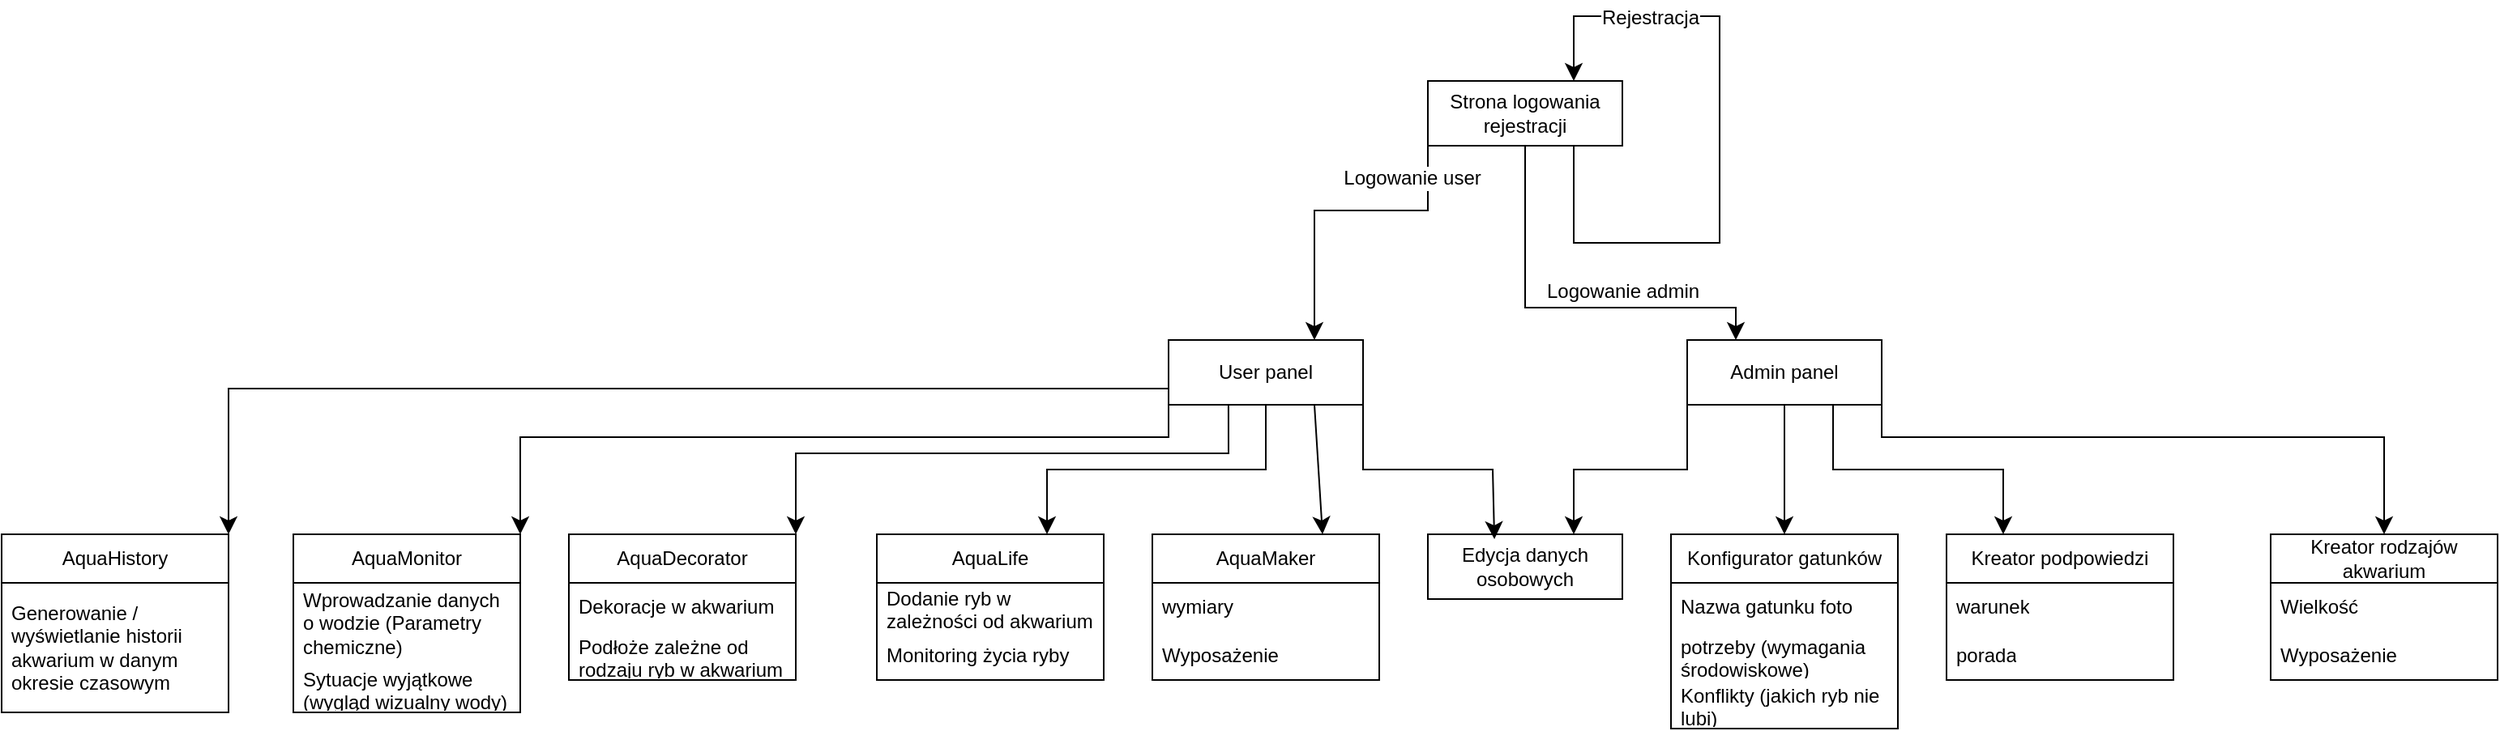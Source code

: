 <mxfile version="23.1.5" type="device">
  <diagram name="Strona-1" id="lYA9xT5RgmgEk0NPdWA2">
    <mxGraphModel dx="2501" dy="796" grid="1" gridSize="10" guides="1" tooltips="1" connect="1" arrows="1" fold="1" page="1" pageScale="1" pageWidth="827" pageHeight="1169" math="0" shadow="0">
      <root>
        <mxCell id="0" />
        <mxCell id="1" parent="0" />
        <mxCell id="O7UDizKWBBg_09-T7Ho4-1" value="Strona logowania rejestracji" style="rounded=0;whiteSpace=wrap;html=1;" vertex="1" parent="1">
          <mxGeometry x="360" y="80" width="120" height="40" as="geometry" />
        </mxCell>
        <mxCell id="O7UDizKWBBg_09-T7Ho4-2" value="" style="endArrow=classic;html=1;rounded=0;fontSize=12;startSize=8;endSize=8;exitX=0.75;exitY=1;exitDx=0;exitDy=0;entryX=0.75;entryY=0;entryDx=0;entryDy=0;" edge="1" parent="1" source="O7UDizKWBBg_09-T7Ho4-1" target="O7UDizKWBBg_09-T7Ho4-1">
          <mxGeometry width="50" height="50" relative="1" as="geometry">
            <mxPoint x="670" y="330" as="sourcePoint" />
            <mxPoint x="440" y="40" as="targetPoint" />
            <Array as="points">
              <mxPoint x="450" y="180" />
              <mxPoint x="540" y="180" />
              <mxPoint x="540" y="40" />
              <mxPoint x="450" y="40" />
            </Array>
          </mxGeometry>
        </mxCell>
        <mxCell id="O7UDizKWBBg_09-T7Ho4-3" value="Rejestracja" style="edgeLabel;html=1;align=center;verticalAlign=middle;resizable=0;points=[];fontSize=12;" vertex="1" connectable="0" parent="O7UDizKWBBg_09-T7Ho4-2">
          <mxGeometry x="0.585" y="1" relative="1" as="geometry">
            <mxPoint as="offset" />
          </mxGeometry>
        </mxCell>
        <mxCell id="O7UDizKWBBg_09-T7Ho4-4" value="User panel" style="rounded=0;whiteSpace=wrap;html=1;" vertex="1" parent="1">
          <mxGeometry x="200" y="240" width="120" height="40" as="geometry" />
        </mxCell>
        <mxCell id="O7UDizKWBBg_09-T7Ho4-5" value="Admin panel" style="rounded=0;whiteSpace=wrap;html=1;" vertex="1" parent="1">
          <mxGeometry x="520" y="240" width="120" height="40" as="geometry" />
        </mxCell>
        <mxCell id="O7UDizKWBBg_09-T7Ho4-6" value="" style="endArrow=classic;html=1;rounded=0;fontSize=12;startSize=8;endSize=8;exitX=0;exitY=1;exitDx=0;exitDy=0;entryX=0.75;entryY=0;entryDx=0;entryDy=0;" edge="1" parent="1" source="O7UDizKWBBg_09-T7Ho4-1" target="O7UDizKWBBg_09-T7Ho4-4">
          <mxGeometry width="50" height="50" relative="1" as="geometry">
            <mxPoint x="670" y="330" as="sourcePoint" />
            <mxPoint x="720" y="280" as="targetPoint" />
            <Array as="points">
              <mxPoint x="360" y="160" />
              <mxPoint x="290" y="160" />
            </Array>
          </mxGeometry>
        </mxCell>
        <mxCell id="O7UDizKWBBg_09-T7Ho4-7" value="Logowanie user" style="edgeLabel;html=1;align=center;verticalAlign=middle;resizable=0;points=[];fontSize=12;" vertex="1" connectable="0" parent="O7UDizKWBBg_09-T7Ho4-6">
          <mxGeometry x="-0.705" y="3" relative="1" as="geometry">
            <mxPoint x="-13" y="-8" as="offset" />
          </mxGeometry>
        </mxCell>
        <mxCell id="O7UDizKWBBg_09-T7Ho4-8" value="" style="endArrow=classic;html=1;rounded=0;fontSize=12;startSize=8;endSize=8;exitX=0.5;exitY=1;exitDx=0;exitDy=0;entryX=0.25;entryY=0;entryDx=0;entryDy=0;" edge="1" parent="1" source="O7UDizKWBBg_09-T7Ho4-1" target="O7UDizKWBBg_09-T7Ho4-5">
          <mxGeometry width="50" height="50" relative="1" as="geometry">
            <mxPoint x="670" y="330" as="sourcePoint" />
            <mxPoint x="420" y="210" as="targetPoint" />
            <Array as="points">
              <mxPoint x="420" y="220" />
              <mxPoint x="550" y="220" />
            </Array>
          </mxGeometry>
        </mxCell>
        <mxCell id="O7UDizKWBBg_09-T7Ho4-9" value="Logowanie admin" style="edgeLabel;html=1;align=center;verticalAlign=middle;resizable=0;points=[];fontSize=12;" vertex="1" connectable="0" parent="O7UDizKWBBg_09-T7Ho4-8">
          <mxGeometry x="-0.352" y="4" relative="1" as="geometry">
            <mxPoint x="56" y="9" as="offset" />
          </mxGeometry>
        </mxCell>
        <mxCell id="O7UDizKWBBg_09-T7Ho4-10" value="Edycja danych osobowych" style="rounded=0;whiteSpace=wrap;html=1;" vertex="1" parent="1">
          <mxGeometry x="360" y="360" width="120" height="40" as="geometry" />
        </mxCell>
        <mxCell id="O7UDizKWBBg_09-T7Ho4-11" value="" style="endArrow=classic;html=1;rounded=0;fontSize=12;startSize=8;endSize=8;exitX=0;exitY=1;exitDx=0;exitDy=0;entryX=0.75;entryY=0;entryDx=0;entryDy=0;" edge="1" parent="1" source="O7UDizKWBBg_09-T7Ho4-5" target="O7UDizKWBBg_09-T7Ho4-10">
          <mxGeometry width="50" height="50" relative="1" as="geometry">
            <mxPoint x="670" y="330" as="sourcePoint" />
            <mxPoint x="720" y="280" as="targetPoint" />
            <Array as="points">
              <mxPoint x="520" y="320" />
              <mxPoint x="450" y="320" />
            </Array>
          </mxGeometry>
        </mxCell>
        <mxCell id="O7UDizKWBBg_09-T7Ho4-13" value="" style="endArrow=classic;html=1;rounded=0;fontSize=12;startSize=8;endSize=8;exitX=1;exitY=1;exitDx=0;exitDy=0;entryX=0.342;entryY=0.075;entryDx=0;entryDy=0;entryPerimeter=0;" edge="1" parent="1" source="O7UDizKWBBg_09-T7Ho4-4" target="O7UDizKWBBg_09-T7Ho4-10">
          <mxGeometry width="50" height="50" relative="1" as="geometry">
            <mxPoint x="670" y="330" as="sourcePoint" />
            <mxPoint x="720" y="280" as="targetPoint" />
            <Array as="points">
              <mxPoint x="320" y="320" />
              <mxPoint x="400" y="320" />
            </Array>
          </mxGeometry>
        </mxCell>
        <mxCell id="O7UDizKWBBg_09-T7Ho4-14" value="" style="endArrow=classic;html=1;rounded=0;fontSize=12;startSize=8;endSize=8;entryX=0.5;entryY=0;entryDx=0;entryDy=0;exitX=0.5;exitY=1;exitDx=0;exitDy=0;" edge="1" parent="1" source="O7UDizKWBBg_09-T7Ho4-5" target="O7UDizKWBBg_09-T7Ho4-16">
          <mxGeometry width="50" height="50" relative="1" as="geometry">
            <mxPoint x="550" y="280" as="sourcePoint" />
            <mxPoint x="550" y="340" as="targetPoint" />
          </mxGeometry>
        </mxCell>
        <mxCell id="O7UDizKWBBg_09-T7Ho4-16" value="Konfigurator gatunków" style="swimlane;fontStyle=0;childLayout=stackLayout;horizontal=1;startSize=30;horizontalStack=0;resizeParent=1;resizeParentMax=0;resizeLast=0;collapsible=1;marginBottom=0;whiteSpace=wrap;html=1;" vertex="1" parent="1">
          <mxGeometry x="510" y="360" width="140" height="120" as="geometry" />
        </mxCell>
        <mxCell id="O7UDizKWBBg_09-T7Ho4-17" value="Nazwa gatunku foto" style="text;strokeColor=none;fillColor=none;align=left;verticalAlign=middle;spacingLeft=4;spacingRight=4;overflow=hidden;points=[[0,0.5],[1,0.5]];portConstraint=eastwest;rotatable=0;whiteSpace=wrap;html=1;" vertex="1" parent="O7UDizKWBBg_09-T7Ho4-16">
          <mxGeometry y="30" width="140" height="30" as="geometry" />
        </mxCell>
        <mxCell id="O7UDizKWBBg_09-T7Ho4-18" value="potrzeby (wymagania środowiskowe)" style="text;strokeColor=none;fillColor=none;align=left;verticalAlign=middle;spacingLeft=4;spacingRight=4;overflow=hidden;points=[[0,0.5],[1,0.5]];portConstraint=eastwest;rotatable=0;whiteSpace=wrap;html=1;" vertex="1" parent="O7UDizKWBBg_09-T7Ho4-16">
          <mxGeometry y="60" width="140" height="30" as="geometry" />
        </mxCell>
        <mxCell id="O7UDizKWBBg_09-T7Ho4-19" value="Konflikty (jakich ryb nie lubi)" style="text;strokeColor=none;fillColor=none;align=left;verticalAlign=middle;spacingLeft=4;spacingRight=4;overflow=hidden;points=[[0,0.5],[1,0.5]];portConstraint=eastwest;rotatable=0;whiteSpace=wrap;html=1;" vertex="1" parent="O7UDizKWBBg_09-T7Ho4-16">
          <mxGeometry y="90" width="140" height="30" as="geometry" />
        </mxCell>
        <mxCell id="O7UDizKWBBg_09-T7Ho4-20" value="Kreator podpowiedzi" style="swimlane;fontStyle=0;childLayout=stackLayout;horizontal=1;startSize=30;horizontalStack=0;resizeParent=1;resizeParentMax=0;resizeLast=0;collapsible=1;marginBottom=0;whiteSpace=wrap;html=1;" vertex="1" parent="1">
          <mxGeometry x="680" y="360" width="140" height="90" as="geometry" />
        </mxCell>
        <mxCell id="O7UDizKWBBg_09-T7Ho4-21" value="warunek" style="text;strokeColor=none;fillColor=none;align=left;verticalAlign=middle;spacingLeft=4;spacingRight=4;overflow=hidden;points=[[0,0.5],[1,0.5]];portConstraint=eastwest;rotatable=0;whiteSpace=wrap;html=1;" vertex="1" parent="O7UDizKWBBg_09-T7Ho4-20">
          <mxGeometry y="30" width="140" height="30" as="geometry" />
        </mxCell>
        <mxCell id="O7UDizKWBBg_09-T7Ho4-22" value="porada" style="text;strokeColor=none;fillColor=none;align=left;verticalAlign=middle;spacingLeft=4;spacingRight=4;overflow=hidden;points=[[0,0.5],[1,0.5]];portConstraint=eastwest;rotatable=0;whiteSpace=wrap;html=1;" vertex="1" parent="O7UDizKWBBg_09-T7Ho4-20">
          <mxGeometry y="60" width="140" height="30" as="geometry" />
        </mxCell>
        <mxCell id="O7UDizKWBBg_09-T7Ho4-25" value="" style="endArrow=classic;html=1;rounded=0;fontSize=12;startSize=8;endSize=8;exitX=0.75;exitY=1;exitDx=0;exitDy=0;entryX=0.25;entryY=0;entryDx=0;entryDy=0;" edge="1" parent="1" source="O7UDizKWBBg_09-T7Ho4-5" target="O7UDizKWBBg_09-T7Ho4-20">
          <mxGeometry width="50" height="50" relative="1" as="geometry">
            <mxPoint x="670" y="330" as="sourcePoint" />
            <mxPoint x="720" y="280" as="targetPoint" />
            <Array as="points">
              <mxPoint x="610" y="320" />
              <mxPoint x="715" y="320" />
            </Array>
          </mxGeometry>
        </mxCell>
        <mxCell id="O7UDizKWBBg_09-T7Ho4-26" value="Kreator rodzajów akwarium" style="swimlane;fontStyle=0;childLayout=stackLayout;horizontal=1;startSize=30;horizontalStack=0;resizeParent=1;resizeParentMax=0;resizeLast=0;collapsible=1;marginBottom=0;whiteSpace=wrap;html=1;" vertex="1" parent="1">
          <mxGeometry x="880" y="360" width="140" height="90" as="geometry" />
        </mxCell>
        <mxCell id="O7UDizKWBBg_09-T7Ho4-27" value="Wielkość" style="text;strokeColor=none;fillColor=none;align=left;verticalAlign=middle;spacingLeft=4;spacingRight=4;overflow=hidden;points=[[0,0.5],[1,0.5]];portConstraint=eastwest;rotatable=0;whiteSpace=wrap;html=1;" vertex="1" parent="O7UDizKWBBg_09-T7Ho4-26">
          <mxGeometry y="30" width="140" height="30" as="geometry" />
        </mxCell>
        <mxCell id="O7UDizKWBBg_09-T7Ho4-28" value="Wyposażenie" style="text;strokeColor=none;fillColor=none;align=left;verticalAlign=middle;spacingLeft=4;spacingRight=4;overflow=hidden;points=[[0,0.5],[1,0.5]];portConstraint=eastwest;rotatable=0;whiteSpace=wrap;html=1;" vertex="1" parent="O7UDizKWBBg_09-T7Ho4-26">
          <mxGeometry y="60" width="140" height="30" as="geometry" />
        </mxCell>
        <mxCell id="O7UDizKWBBg_09-T7Ho4-31" value="" style="endArrow=classic;html=1;rounded=0;fontSize=12;startSize=8;endSize=8;exitX=1;exitY=1;exitDx=0;exitDy=0;entryX=0.5;entryY=0;entryDx=0;entryDy=0;" edge="1" parent="1" source="O7UDizKWBBg_09-T7Ho4-5" target="O7UDizKWBBg_09-T7Ho4-26">
          <mxGeometry width="50" height="50" relative="1" as="geometry">
            <mxPoint x="670" y="330" as="sourcePoint" />
            <mxPoint x="720" y="280" as="targetPoint" />
            <Array as="points">
              <mxPoint x="640" y="300" />
              <mxPoint x="950" y="300" />
            </Array>
          </mxGeometry>
        </mxCell>
        <mxCell id="O7UDizKWBBg_09-T7Ho4-32" value="AquaMaker" style="swimlane;fontStyle=0;childLayout=stackLayout;horizontal=1;startSize=30;horizontalStack=0;resizeParent=1;resizeParentMax=0;resizeLast=0;collapsible=1;marginBottom=0;whiteSpace=wrap;html=1;" vertex="1" parent="1">
          <mxGeometry x="190" y="360" width="140" height="90" as="geometry" />
        </mxCell>
        <mxCell id="O7UDizKWBBg_09-T7Ho4-33" value="wymiary" style="text;strokeColor=none;fillColor=none;align=left;verticalAlign=middle;spacingLeft=4;spacingRight=4;overflow=hidden;points=[[0,0.5],[1,0.5]];portConstraint=eastwest;rotatable=0;whiteSpace=wrap;html=1;" vertex="1" parent="O7UDizKWBBg_09-T7Ho4-32">
          <mxGeometry y="30" width="140" height="30" as="geometry" />
        </mxCell>
        <mxCell id="O7UDizKWBBg_09-T7Ho4-34" value="Wyposażenie" style="text;strokeColor=none;fillColor=none;align=left;verticalAlign=middle;spacingLeft=4;spacingRight=4;overflow=hidden;points=[[0,0.5],[1,0.5]];portConstraint=eastwest;rotatable=0;whiteSpace=wrap;html=1;" vertex="1" parent="O7UDizKWBBg_09-T7Ho4-32">
          <mxGeometry y="60" width="140" height="30" as="geometry" />
        </mxCell>
        <mxCell id="O7UDizKWBBg_09-T7Ho4-36" value="" style="endArrow=classic;html=1;rounded=0;fontSize=12;startSize=8;endSize=8;exitX=0.75;exitY=1;exitDx=0;exitDy=0;entryX=0.75;entryY=0;entryDx=0;entryDy=0;" edge="1" parent="1" source="O7UDizKWBBg_09-T7Ho4-4" target="O7UDizKWBBg_09-T7Ho4-32">
          <mxGeometry width="50" height="50" relative="1" as="geometry">
            <mxPoint x="180" y="330" as="sourcePoint" />
            <mxPoint x="230" y="280" as="targetPoint" />
          </mxGeometry>
        </mxCell>
        <mxCell id="O7UDizKWBBg_09-T7Ho4-37" value="AquaLife" style="swimlane;fontStyle=0;childLayout=stackLayout;horizontal=1;startSize=30;horizontalStack=0;resizeParent=1;resizeParentMax=0;resizeLast=0;collapsible=1;marginBottom=0;whiteSpace=wrap;html=1;" vertex="1" parent="1">
          <mxGeometry x="20" y="360" width="140" height="90" as="geometry" />
        </mxCell>
        <mxCell id="O7UDizKWBBg_09-T7Ho4-38" value="Dodanie ryb w zależności od akwarium" style="text;strokeColor=none;fillColor=none;align=left;verticalAlign=middle;spacingLeft=4;spacingRight=4;overflow=hidden;points=[[0,0.5],[1,0.5]];portConstraint=eastwest;rotatable=0;whiteSpace=wrap;html=1;" vertex="1" parent="O7UDizKWBBg_09-T7Ho4-37">
          <mxGeometry y="30" width="140" height="30" as="geometry" />
        </mxCell>
        <mxCell id="O7UDizKWBBg_09-T7Ho4-39" value="Monitoring życia ryby" style="text;strokeColor=none;fillColor=none;align=left;verticalAlign=middle;spacingLeft=4;spacingRight=4;overflow=hidden;points=[[0,0.5],[1,0.5]];portConstraint=eastwest;rotatable=0;whiteSpace=wrap;html=1;" vertex="1" parent="O7UDizKWBBg_09-T7Ho4-37">
          <mxGeometry y="60" width="140" height="30" as="geometry" />
        </mxCell>
        <mxCell id="O7UDizKWBBg_09-T7Ho4-41" value="" style="endArrow=classic;html=1;rounded=0;fontSize=12;startSize=8;endSize=8;exitX=0.5;exitY=1;exitDx=0;exitDy=0;entryX=0.75;entryY=0;entryDx=0;entryDy=0;" edge="1" parent="1" source="O7UDizKWBBg_09-T7Ho4-4" target="O7UDizKWBBg_09-T7Ho4-37">
          <mxGeometry width="50" height="50" relative="1" as="geometry">
            <mxPoint x="180" y="330" as="sourcePoint" />
            <mxPoint x="230" y="280" as="targetPoint" />
            <Array as="points">
              <mxPoint x="260" y="320" />
              <mxPoint x="125" y="320" />
            </Array>
          </mxGeometry>
        </mxCell>
        <mxCell id="O7UDizKWBBg_09-T7Ho4-42" value="AquaDecorator" style="swimlane;fontStyle=0;childLayout=stackLayout;horizontal=1;startSize=30;horizontalStack=0;resizeParent=1;resizeParentMax=0;resizeLast=0;collapsible=1;marginBottom=0;whiteSpace=wrap;html=1;" vertex="1" parent="1">
          <mxGeometry x="-170" y="360" width="140" height="90" as="geometry" />
        </mxCell>
        <mxCell id="O7UDizKWBBg_09-T7Ho4-43" value="Dekoracje w akwarium" style="text;strokeColor=none;fillColor=none;align=left;verticalAlign=middle;spacingLeft=4;spacingRight=4;overflow=hidden;points=[[0,0.5],[1,0.5]];portConstraint=eastwest;rotatable=0;whiteSpace=wrap;html=1;" vertex="1" parent="O7UDizKWBBg_09-T7Ho4-42">
          <mxGeometry y="30" width="140" height="30" as="geometry" />
        </mxCell>
        <mxCell id="O7UDizKWBBg_09-T7Ho4-44" value="Podłoże zależne od rodzaju ryb w akwarium" style="text;strokeColor=none;fillColor=none;align=left;verticalAlign=middle;spacingLeft=4;spacingRight=4;overflow=hidden;points=[[0,0.5],[1,0.5]];portConstraint=eastwest;rotatable=0;whiteSpace=wrap;html=1;" vertex="1" parent="O7UDizKWBBg_09-T7Ho4-42">
          <mxGeometry y="60" width="140" height="30" as="geometry" />
        </mxCell>
        <mxCell id="O7UDizKWBBg_09-T7Ho4-46" value="" style="endArrow=classic;html=1;rounded=0;fontSize=12;startSize=8;endSize=8;exitX=0.308;exitY=1;exitDx=0;exitDy=0;exitPerimeter=0;entryX=1;entryY=0;entryDx=0;entryDy=0;" edge="1" parent="1" source="O7UDizKWBBg_09-T7Ho4-4" target="O7UDizKWBBg_09-T7Ho4-42">
          <mxGeometry width="50" height="50" relative="1" as="geometry">
            <mxPoint x="180" y="330" as="sourcePoint" />
            <mxPoint x="230" y="280" as="targetPoint" />
            <Array as="points">
              <mxPoint x="237" y="310" />
              <mxPoint x="-30" y="310" />
            </Array>
          </mxGeometry>
        </mxCell>
        <mxCell id="O7UDizKWBBg_09-T7Ho4-47" value="AquaMonitor" style="swimlane;fontStyle=0;childLayout=stackLayout;horizontal=1;startSize=30;horizontalStack=0;resizeParent=1;resizeParentMax=0;resizeLast=0;collapsible=1;marginBottom=0;whiteSpace=wrap;html=1;" vertex="1" parent="1">
          <mxGeometry x="-340" y="360" width="140" height="110" as="geometry" />
        </mxCell>
        <mxCell id="O7UDizKWBBg_09-T7Ho4-48" value="Wprowadzanie danych o wodzie (Parametry chemiczne)" style="text;strokeColor=none;fillColor=none;align=left;verticalAlign=middle;spacingLeft=4;spacingRight=4;overflow=hidden;points=[[0,0.5],[1,0.5]];portConstraint=eastwest;rotatable=0;whiteSpace=wrap;html=1;" vertex="1" parent="O7UDizKWBBg_09-T7Ho4-47">
          <mxGeometry y="30" width="140" height="50" as="geometry" />
        </mxCell>
        <mxCell id="O7UDizKWBBg_09-T7Ho4-49" value="Sytuacje wyjątkowe (wygląd wizualny wody)" style="text;strokeColor=none;fillColor=none;align=left;verticalAlign=middle;spacingLeft=4;spacingRight=4;overflow=hidden;points=[[0,0.5],[1,0.5]];portConstraint=eastwest;rotatable=0;whiteSpace=wrap;html=1;" vertex="1" parent="O7UDizKWBBg_09-T7Ho4-47">
          <mxGeometry y="80" width="140" height="30" as="geometry" />
        </mxCell>
        <mxCell id="O7UDizKWBBg_09-T7Ho4-51" value="" style="endArrow=classic;html=1;rounded=0;fontSize=12;startSize=8;endSize=8;exitX=0;exitY=1;exitDx=0;exitDy=0;entryX=1;entryY=0;entryDx=0;entryDy=0;" edge="1" parent="1" source="O7UDizKWBBg_09-T7Ho4-4" target="O7UDizKWBBg_09-T7Ho4-47">
          <mxGeometry width="50" height="50" relative="1" as="geometry">
            <mxPoint x="180" y="330" as="sourcePoint" />
            <mxPoint x="230" y="280" as="targetPoint" />
            <Array as="points">
              <mxPoint x="200" y="300" />
              <mxPoint x="-200" y="300" />
            </Array>
          </mxGeometry>
        </mxCell>
        <mxCell id="O7UDizKWBBg_09-T7Ho4-52" value="AquaHistory" style="swimlane;fontStyle=0;childLayout=stackLayout;horizontal=1;startSize=30;horizontalStack=0;resizeParent=1;resizeParentMax=0;resizeLast=0;collapsible=1;marginBottom=0;whiteSpace=wrap;html=1;" vertex="1" parent="1">
          <mxGeometry x="-520" y="360" width="140" height="110" as="geometry" />
        </mxCell>
        <mxCell id="O7UDizKWBBg_09-T7Ho4-53" value="Generowanie / wyświetlanie historii akwarium w danym okresie czasowym" style="text;strokeColor=none;fillColor=none;align=left;verticalAlign=middle;spacingLeft=4;spacingRight=4;overflow=hidden;points=[[0,0.5],[1,0.5]];portConstraint=eastwest;rotatable=0;whiteSpace=wrap;html=1;" vertex="1" parent="O7UDizKWBBg_09-T7Ho4-52">
          <mxGeometry y="30" width="140" height="80" as="geometry" />
        </mxCell>
        <mxCell id="O7UDizKWBBg_09-T7Ho4-56" value="" style="endArrow=classic;html=1;rounded=0;fontSize=12;startSize=8;endSize=8;exitX=0;exitY=0.75;exitDx=0;exitDy=0;entryX=1;entryY=0;entryDx=0;entryDy=0;" edge="1" parent="1" source="O7UDizKWBBg_09-T7Ho4-4" target="O7UDizKWBBg_09-T7Ho4-52">
          <mxGeometry width="50" height="50" relative="1" as="geometry">
            <mxPoint x="180" y="330" as="sourcePoint" />
            <mxPoint x="230" y="280" as="targetPoint" />
            <Array as="points">
              <mxPoint x="-380" y="270" />
            </Array>
          </mxGeometry>
        </mxCell>
      </root>
    </mxGraphModel>
  </diagram>
</mxfile>
